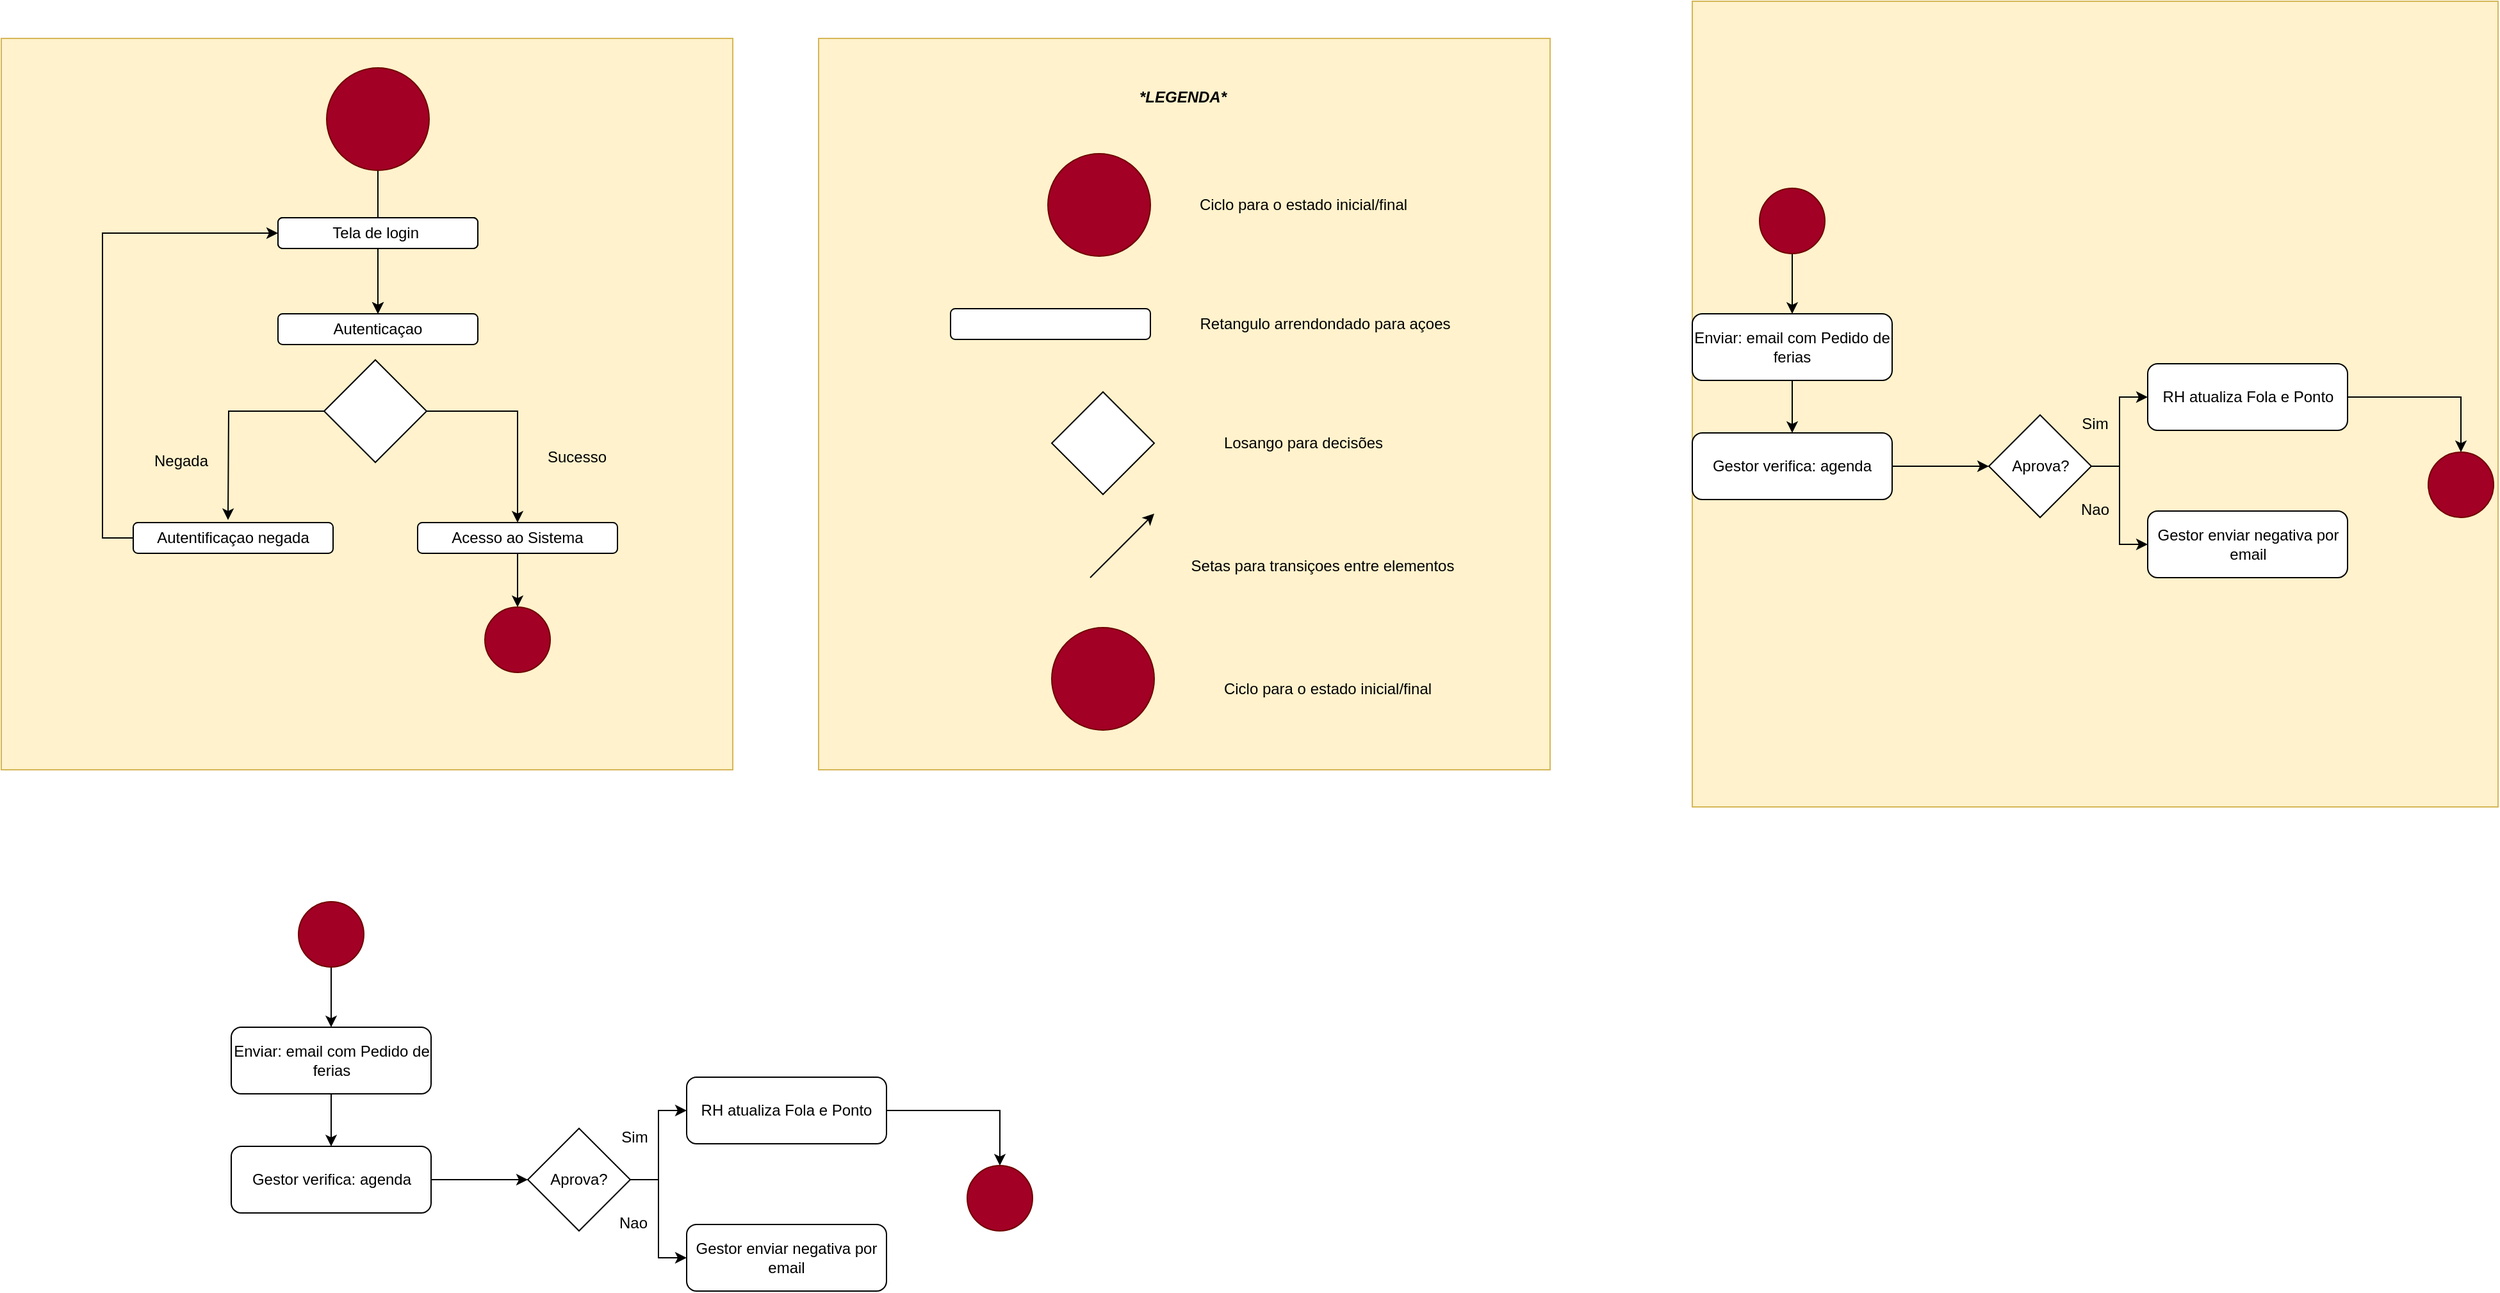 <mxfile version="26.2.10">
  <diagram name="Página-1" id="p0QqOlaoCxGzAxdg7go6">
    <mxGraphModel dx="1977" dy="1190" grid="0" gridSize="10" guides="1" tooltips="1" connect="1" arrows="1" fold="1" page="1" pageScale="1" pageWidth="850" pageHeight="1100" math="0" shadow="0">
      <root>
        <mxCell id="0" />
        <mxCell id="1" parent="0" />
        <mxCell id="y_-FVEPlIvmYn83TZlPi-72" value="" style="whiteSpace=wrap;html=1;aspect=fixed;fillColor=#fff2cc;strokeColor=#d6b656;" vertex="1" parent="1">
          <mxGeometry x="1324" y="523" width="629" height="629" as="geometry" />
        </mxCell>
        <mxCell id="y_-FVEPlIvmYn83TZlPi-34" value="" style="whiteSpace=wrap;html=1;aspect=fixed;fillColor=#fff2cc;strokeColor=#d6b656;" vertex="1" parent="1">
          <mxGeometry x="642" y="552" width="571" height="571" as="geometry" />
        </mxCell>
        <mxCell id="y_-FVEPlIvmYn83TZlPi-33" value="" style="whiteSpace=wrap;html=1;aspect=fixed;fillColor=#fff2cc;strokeColor=#d6b656;" vertex="1" parent="1">
          <mxGeometry x="4" y="552" width="571" height="571" as="geometry" />
        </mxCell>
        <mxCell id="y_-FVEPlIvmYn83TZlPi-1" value="" style="ellipse;whiteSpace=wrap;html=1;aspect=fixed;fillColor=#a20025;fontColor=#ffffff;strokeColor=#6F0000;" vertex="1" parent="1">
          <mxGeometry x="821" y="642" width="80" height="80" as="geometry" />
        </mxCell>
        <mxCell id="y_-FVEPlIvmYn83TZlPi-2" value="Ciclo para o estado inicial/final" style="text;html=1;align=center;verticalAlign=middle;resizable=0;points=[];autosize=1;strokeColor=none;fillColor=none;" vertex="1" parent="1">
          <mxGeometry x="930" y="669" width="180" height="26" as="geometry" />
        </mxCell>
        <mxCell id="y_-FVEPlIvmYn83TZlPi-3" value="" style="ellipse;whiteSpace=wrap;html=1;aspect=fixed;fillColor=#a20025;fontColor=#ffffff;strokeColor=#6F0000;" vertex="1" parent="1">
          <mxGeometry x="824" y="1012" width="80" height="80" as="geometry" />
        </mxCell>
        <mxCell id="y_-FVEPlIvmYn83TZlPi-4" value="Ciclo para o estado inicial/final" style="text;html=1;align=center;verticalAlign=middle;resizable=0;points=[];autosize=1;strokeColor=none;fillColor=none;" vertex="1" parent="1">
          <mxGeometry x="949" y="1047" width="180" height="26" as="geometry" />
        </mxCell>
        <mxCell id="y_-FVEPlIvmYn83TZlPi-5" value="" style="rounded=1;whiteSpace=wrap;html=1;" vertex="1" parent="1">
          <mxGeometry x="745" y="763" width="156" height="24" as="geometry" />
        </mxCell>
        <mxCell id="y_-FVEPlIvmYn83TZlPi-6" value="Retangulo arrendondado para açoes" style="text;html=1;align=center;verticalAlign=middle;resizable=0;points=[];autosize=1;strokeColor=none;fillColor=none;" vertex="1" parent="1">
          <mxGeometry x="930" y="762" width="213" height="26" as="geometry" />
        </mxCell>
        <mxCell id="y_-FVEPlIvmYn83TZlPi-7" value="" style="rhombus;whiteSpace=wrap;html=1;" vertex="1" parent="1">
          <mxGeometry x="824" y="828" width="80" height="80" as="geometry" />
        </mxCell>
        <mxCell id="y_-FVEPlIvmYn83TZlPi-9" value="Losango para decisões" style="text;html=1;align=center;verticalAlign=middle;resizable=0;points=[];autosize=1;strokeColor=none;fillColor=none;" vertex="1" parent="1">
          <mxGeometry x="949" y="855" width="142" height="26" as="geometry" />
        </mxCell>
        <mxCell id="y_-FVEPlIvmYn83TZlPi-10" value="" style="endArrow=classic;html=1;rounded=0;" edge="1" parent="1">
          <mxGeometry width="50" height="50" relative="1" as="geometry">
            <mxPoint x="854" y="973" as="sourcePoint" />
            <mxPoint x="904" y="923" as="targetPoint" />
            <Array as="points" />
          </mxGeometry>
        </mxCell>
        <mxCell id="y_-FVEPlIvmYn83TZlPi-11" value="Setas para transiçoes entre elementos" style="text;html=1;align=center;verticalAlign=middle;resizable=0;points=[];autosize=1;strokeColor=none;fillColor=none;" vertex="1" parent="1">
          <mxGeometry x="923" y="951" width="223" height="26" as="geometry" />
        </mxCell>
        <mxCell id="y_-FVEPlIvmYn83TZlPi-12" value="Tela de login&amp;nbsp;" style="rounded=1;whiteSpace=wrap;html=1;" vertex="1" parent="1">
          <mxGeometry x="220" y="692" width="156" height="24" as="geometry" />
        </mxCell>
        <mxCell id="y_-FVEPlIvmYn83TZlPi-17" value="" style="edgeStyle=orthogonalEdgeStyle;rounded=0;orthogonalLoop=1;jettySize=auto;html=1;" edge="1" parent="1" source="y_-FVEPlIvmYn83TZlPi-13" target="y_-FVEPlIvmYn83TZlPi-15">
          <mxGeometry relative="1" as="geometry" />
        </mxCell>
        <mxCell id="y_-FVEPlIvmYn83TZlPi-13" value="" style="ellipse;whiteSpace=wrap;html=1;aspect=fixed;fillColor=#a20025;fontColor=#ffffff;strokeColor=#6F0000;" vertex="1" parent="1">
          <mxGeometry x="258" y="575" width="80" height="80" as="geometry" />
        </mxCell>
        <mxCell id="y_-FVEPlIvmYn83TZlPi-16" value="" style="edgeStyle=orthogonalEdgeStyle;rounded=0;orthogonalLoop=1;jettySize=auto;html=1;" edge="1" parent="1" source="y_-FVEPlIvmYn83TZlPi-14" target="y_-FVEPlIvmYn83TZlPi-15">
          <mxGeometry relative="1" as="geometry" />
        </mxCell>
        <mxCell id="y_-FVEPlIvmYn83TZlPi-14" value="Tela de login&amp;nbsp;" style="rounded=1;whiteSpace=wrap;html=1;" vertex="1" parent="1">
          <mxGeometry x="220" y="692" width="156" height="24" as="geometry" />
        </mxCell>
        <mxCell id="y_-FVEPlIvmYn83TZlPi-15" value="Autenticaçao" style="rounded=1;whiteSpace=wrap;html=1;" vertex="1" parent="1">
          <mxGeometry x="220" y="767" width="156" height="24" as="geometry" />
        </mxCell>
        <mxCell id="y_-FVEPlIvmYn83TZlPi-23" value="" style="edgeStyle=orthogonalEdgeStyle;rounded=0;orthogonalLoop=1;jettySize=auto;html=1;" edge="1" parent="1" source="y_-FVEPlIvmYn83TZlPi-25" target="y_-FVEPlIvmYn83TZlPi-21">
          <mxGeometry relative="1" as="geometry">
            <mxPoint x="298" y="867" as="sourcePoint" />
            <Array as="points">
              <mxPoint x="407" y="843" />
            </Array>
          </mxGeometry>
        </mxCell>
        <mxCell id="y_-FVEPlIvmYn83TZlPi-30" style="edgeStyle=orthogonalEdgeStyle;rounded=0;orthogonalLoop=1;jettySize=auto;html=1;entryX=0;entryY=0.5;entryDx=0;entryDy=0;" edge="1" parent="1" source="y_-FVEPlIvmYn83TZlPi-20" target="y_-FVEPlIvmYn83TZlPi-14">
          <mxGeometry relative="1" as="geometry">
            <mxPoint x="82" y="707" as="targetPoint" />
            <Array as="points">
              <mxPoint x="83" y="942" />
              <mxPoint x="83" y="704" />
            </Array>
          </mxGeometry>
        </mxCell>
        <mxCell id="y_-FVEPlIvmYn83TZlPi-20" value="Autentificaçao negada" style="rounded=1;whiteSpace=wrap;html=1;" vertex="1" parent="1">
          <mxGeometry x="107" y="930" width="156" height="24" as="geometry" />
        </mxCell>
        <mxCell id="y_-FVEPlIvmYn83TZlPi-32" value="" style="edgeStyle=orthogonalEdgeStyle;rounded=0;orthogonalLoop=1;jettySize=auto;html=1;" edge="1" parent="1" source="y_-FVEPlIvmYn83TZlPi-21" target="y_-FVEPlIvmYn83TZlPi-31">
          <mxGeometry relative="1" as="geometry" />
        </mxCell>
        <mxCell id="y_-FVEPlIvmYn83TZlPi-21" value="Acesso ao Sistema" style="rounded=1;whiteSpace=wrap;html=1;" vertex="1" parent="1">
          <mxGeometry x="329" y="930" width="156" height="24" as="geometry" />
        </mxCell>
        <mxCell id="y_-FVEPlIvmYn83TZlPi-26" value="" style="edgeStyle=orthogonalEdgeStyle;rounded=0;orthogonalLoop=1;jettySize=auto;html=1;" edge="1" parent="1" target="y_-FVEPlIvmYn83TZlPi-25">
          <mxGeometry relative="1" as="geometry">
            <mxPoint x="298" y="867" as="sourcePoint" />
            <mxPoint x="407" y="930" as="targetPoint" />
          </mxGeometry>
        </mxCell>
        <mxCell id="y_-FVEPlIvmYn83TZlPi-27" style="edgeStyle=orthogonalEdgeStyle;rounded=0;orthogonalLoop=1;jettySize=auto;html=1;" edge="1" parent="1" source="y_-FVEPlIvmYn83TZlPi-25">
          <mxGeometry relative="1" as="geometry">
            <mxPoint x="181" y="928" as="targetPoint" />
          </mxGeometry>
        </mxCell>
        <mxCell id="y_-FVEPlIvmYn83TZlPi-25" value="" style="rhombus;whiteSpace=wrap;html=1;" vertex="1" parent="1">
          <mxGeometry x="256" y="803" width="80" height="80" as="geometry" />
        </mxCell>
        <mxCell id="y_-FVEPlIvmYn83TZlPi-28" value="Negada" style="text;html=1;align=center;verticalAlign=middle;resizable=0;points=[];autosize=1;strokeColor=none;fillColor=none;" vertex="1" parent="1">
          <mxGeometry x="114" y="869" width="60" height="26" as="geometry" />
        </mxCell>
        <mxCell id="y_-FVEPlIvmYn83TZlPi-29" value="Sucesso" style="text;html=1;align=center;verticalAlign=middle;resizable=0;points=[];autosize=1;strokeColor=none;fillColor=none;" vertex="1" parent="1">
          <mxGeometry x="421" y="866" width="64" height="26" as="geometry" />
        </mxCell>
        <mxCell id="y_-FVEPlIvmYn83TZlPi-31" value="" style="ellipse;whiteSpace=wrap;html=1;aspect=fixed;fillColor=#a20025;fontColor=#ffffff;strokeColor=#6F0000;" vertex="1" parent="1">
          <mxGeometry x="381.5" y="996" width="51" height="51" as="geometry" />
        </mxCell>
        <mxCell id="y_-FVEPlIvmYn83TZlPi-35" value="*LEGENDA*" style="text;html=1;align=center;verticalAlign=middle;resizable=0;points=[];autosize=1;strokeColor=none;fillColor=none;textShadow=0;fontStyle=3" vertex="1" parent="1">
          <mxGeometry x="883" y="585" width="85" height="26" as="geometry" />
        </mxCell>
        <mxCell id="y_-FVEPlIvmYn83TZlPi-53" value="" style="edgeStyle=orthogonalEdgeStyle;rounded=0;orthogonalLoop=1;jettySize=auto;html=1;" edge="1" parent="1" source="y_-FVEPlIvmYn83TZlPi-36" target="y_-FVEPlIvmYn83TZlPi-42">
          <mxGeometry relative="1" as="geometry" />
        </mxCell>
        <mxCell id="y_-FVEPlIvmYn83TZlPi-36" value="" style="ellipse;whiteSpace=wrap;html=1;aspect=fixed;fillColor=#a20025;fontColor=#ffffff;strokeColor=#6F0000;" vertex="1" parent="1">
          <mxGeometry x="236" y="1226" width="51" height="51" as="geometry" />
        </mxCell>
        <mxCell id="y_-FVEPlIvmYn83TZlPi-47" value="" style="edgeStyle=orthogonalEdgeStyle;rounded=0;orthogonalLoop=1;jettySize=auto;html=1;" edge="1" parent="1" source="y_-FVEPlIvmYn83TZlPi-42" target="y_-FVEPlIvmYn83TZlPi-43">
          <mxGeometry relative="1" as="geometry" />
        </mxCell>
        <mxCell id="y_-FVEPlIvmYn83TZlPi-42" value="Enviar: email com Pedido de ferias" style="rounded=1;whiteSpace=wrap;html=1;" vertex="1" parent="1">
          <mxGeometry x="183.5" y="1324" width="156" height="52" as="geometry" />
        </mxCell>
        <mxCell id="y_-FVEPlIvmYn83TZlPi-48" value="" style="edgeStyle=orthogonalEdgeStyle;rounded=0;orthogonalLoop=1;jettySize=auto;html=1;" edge="1" parent="1" source="y_-FVEPlIvmYn83TZlPi-43" target="y_-FVEPlIvmYn83TZlPi-44">
          <mxGeometry relative="1" as="geometry" />
        </mxCell>
        <mxCell id="y_-FVEPlIvmYn83TZlPi-43" value="Gestor verifica: agenda" style="rounded=1;whiteSpace=wrap;html=1;" vertex="1" parent="1">
          <mxGeometry x="183.5" y="1417" width="156" height="52" as="geometry" />
        </mxCell>
        <mxCell id="y_-FVEPlIvmYn83TZlPi-49" value="" style="edgeStyle=orthogonalEdgeStyle;rounded=0;orthogonalLoop=1;jettySize=auto;html=1;" edge="1" parent="1" source="y_-FVEPlIvmYn83TZlPi-44" target="y_-FVEPlIvmYn83TZlPi-46">
          <mxGeometry relative="1" as="geometry" />
        </mxCell>
        <mxCell id="y_-FVEPlIvmYn83TZlPi-50" style="edgeStyle=orthogonalEdgeStyle;rounded=0;orthogonalLoop=1;jettySize=auto;html=1;entryX=0;entryY=0.5;entryDx=0;entryDy=0;" edge="1" parent="1" source="y_-FVEPlIvmYn83TZlPi-44" target="y_-FVEPlIvmYn83TZlPi-45">
          <mxGeometry relative="1" as="geometry" />
        </mxCell>
        <mxCell id="y_-FVEPlIvmYn83TZlPi-44" value="Aprova?" style="rhombus;whiteSpace=wrap;html=1;" vertex="1" parent="1">
          <mxGeometry x="415" y="1403" width="80" height="80" as="geometry" />
        </mxCell>
        <mxCell id="y_-FVEPlIvmYn83TZlPi-45" value="Gestor enviar negativa por email" style="rounded=1;whiteSpace=wrap;html=1;" vertex="1" parent="1">
          <mxGeometry x="539" y="1478" width="156" height="52" as="geometry" />
        </mxCell>
        <mxCell id="y_-FVEPlIvmYn83TZlPi-52" value="" style="edgeStyle=orthogonalEdgeStyle;rounded=0;orthogonalLoop=1;jettySize=auto;html=1;" edge="1" parent="1" source="y_-FVEPlIvmYn83TZlPi-46" target="y_-FVEPlIvmYn83TZlPi-51">
          <mxGeometry relative="1" as="geometry" />
        </mxCell>
        <mxCell id="y_-FVEPlIvmYn83TZlPi-46" value="RH atualiza Fola e Ponto" style="rounded=1;whiteSpace=wrap;html=1;" vertex="1" parent="1">
          <mxGeometry x="539" y="1363" width="156" height="52" as="geometry" />
        </mxCell>
        <mxCell id="y_-FVEPlIvmYn83TZlPi-51" value="" style="ellipse;whiteSpace=wrap;html=1;aspect=fixed;fillColor=#a20025;fontColor=#ffffff;strokeColor=#6F0000;" vertex="1" parent="1">
          <mxGeometry x="758" y="1432" width="51" height="51" as="geometry" />
        </mxCell>
        <mxCell id="y_-FVEPlIvmYn83TZlPi-54" value="Sim" style="text;html=1;align=center;verticalAlign=middle;resizable=0;points=[];autosize=1;strokeColor=none;fillColor=none;" vertex="1" parent="1">
          <mxGeometry x="478" y="1397" width="39" height="26" as="geometry" />
        </mxCell>
        <mxCell id="y_-FVEPlIvmYn83TZlPi-55" value="Nao" style="text;html=1;align=center;verticalAlign=middle;resizable=0;points=[];autosize=1;strokeColor=none;fillColor=none;" vertex="1" parent="1">
          <mxGeometry x="477" y="1464" width="40" height="26" as="geometry" />
        </mxCell>
        <mxCell id="y_-FVEPlIvmYn83TZlPi-57" value="" style="edgeStyle=orthogonalEdgeStyle;rounded=0;orthogonalLoop=1;jettySize=auto;html=1;" edge="1" parent="1" source="y_-FVEPlIvmYn83TZlPi-58" target="y_-FVEPlIvmYn83TZlPi-60">
          <mxGeometry relative="1" as="geometry" />
        </mxCell>
        <mxCell id="y_-FVEPlIvmYn83TZlPi-58" value="" style="ellipse;whiteSpace=wrap;html=1;aspect=fixed;fillColor=#a20025;fontColor=#ffffff;strokeColor=#6F0000;" vertex="1" parent="1">
          <mxGeometry x="1376.5" y="669" width="51" height="51" as="geometry" />
        </mxCell>
        <mxCell id="y_-FVEPlIvmYn83TZlPi-59" value="" style="edgeStyle=orthogonalEdgeStyle;rounded=0;orthogonalLoop=1;jettySize=auto;html=1;" edge="1" parent="1" source="y_-FVEPlIvmYn83TZlPi-60" target="y_-FVEPlIvmYn83TZlPi-62">
          <mxGeometry relative="1" as="geometry" />
        </mxCell>
        <mxCell id="y_-FVEPlIvmYn83TZlPi-60" value="Enviar: email com Pedido de ferias" style="rounded=1;whiteSpace=wrap;html=1;" vertex="1" parent="1">
          <mxGeometry x="1324" y="767" width="156" height="52" as="geometry" />
        </mxCell>
        <mxCell id="y_-FVEPlIvmYn83TZlPi-61" value="" style="edgeStyle=orthogonalEdgeStyle;rounded=0;orthogonalLoop=1;jettySize=auto;html=1;" edge="1" parent="1" source="y_-FVEPlIvmYn83TZlPi-62" target="y_-FVEPlIvmYn83TZlPi-65">
          <mxGeometry relative="1" as="geometry" />
        </mxCell>
        <mxCell id="y_-FVEPlIvmYn83TZlPi-62" value="Gestor verifica: agenda" style="rounded=1;whiteSpace=wrap;html=1;" vertex="1" parent="1">
          <mxGeometry x="1324" y="860" width="156" height="52" as="geometry" />
        </mxCell>
        <mxCell id="y_-FVEPlIvmYn83TZlPi-63" value="" style="edgeStyle=orthogonalEdgeStyle;rounded=0;orthogonalLoop=1;jettySize=auto;html=1;" edge="1" parent="1" source="y_-FVEPlIvmYn83TZlPi-65" target="y_-FVEPlIvmYn83TZlPi-68">
          <mxGeometry relative="1" as="geometry" />
        </mxCell>
        <mxCell id="y_-FVEPlIvmYn83TZlPi-64" style="edgeStyle=orthogonalEdgeStyle;rounded=0;orthogonalLoop=1;jettySize=auto;html=1;entryX=0;entryY=0.5;entryDx=0;entryDy=0;" edge="1" parent="1" source="y_-FVEPlIvmYn83TZlPi-65" target="y_-FVEPlIvmYn83TZlPi-66">
          <mxGeometry relative="1" as="geometry" />
        </mxCell>
        <mxCell id="y_-FVEPlIvmYn83TZlPi-65" value="Aprova?" style="rhombus;whiteSpace=wrap;html=1;" vertex="1" parent="1">
          <mxGeometry x="1555.5" y="846" width="80" height="80" as="geometry" />
        </mxCell>
        <mxCell id="y_-FVEPlIvmYn83TZlPi-66" value="Gestor enviar negativa por email" style="rounded=1;whiteSpace=wrap;html=1;" vertex="1" parent="1">
          <mxGeometry x="1679.5" y="921" width="156" height="52" as="geometry" />
        </mxCell>
        <mxCell id="y_-FVEPlIvmYn83TZlPi-67" value="" style="edgeStyle=orthogonalEdgeStyle;rounded=0;orthogonalLoop=1;jettySize=auto;html=1;" edge="1" parent="1" source="y_-FVEPlIvmYn83TZlPi-68" target="y_-FVEPlIvmYn83TZlPi-69">
          <mxGeometry relative="1" as="geometry" />
        </mxCell>
        <mxCell id="y_-FVEPlIvmYn83TZlPi-68" value="RH atualiza Fola e Ponto" style="rounded=1;whiteSpace=wrap;html=1;" vertex="1" parent="1">
          <mxGeometry x="1679.5" y="806" width="156" height="52" as="geometry" />
        </mxCell>
        <mxCell id="y_-FVEPlIvmYn83TZlPi-69" value="" style="ellipse;whiteSpace=wrap;html=1;aspect=fixed;fillColor=#a20025;fontColor=#ffffff;strokeColor=#6F0000;" vertex="1" parent="1">
          <mxGeometry x="1898.5" y="875" width="51" height="51" as="geometry" />
        </mxCell>
        <mxCell id="y_-FVEPlIvmYn83TZlPi-70" value="Sim" style="text;html=1;align=center;verticalAlign=middle;resizable=0;points=[];autosize=1;strokeColor=none;fillColor=none;" vertex="1" parent="1">
          <mxGeometry x="1618.5" y="840" width="39" height="26" as="geometry" />
        </mxCell>
        <mxCell id="y_-FVEPlIvmYn83TZlPi-71" value="Nao" style="text;html=1;align=center;verticalAlign=middle;resizable=0;points=[];autosize=1;strokeColor=none;fillColor=none;" vertex="1" parent="1">
          <mxGeometry x="1617.5" y="907" width="40" height="26" as="geometry" />
        </mxCell>
      </root>
    </mxGraphModel>
  </diagram>
</mxfile>
